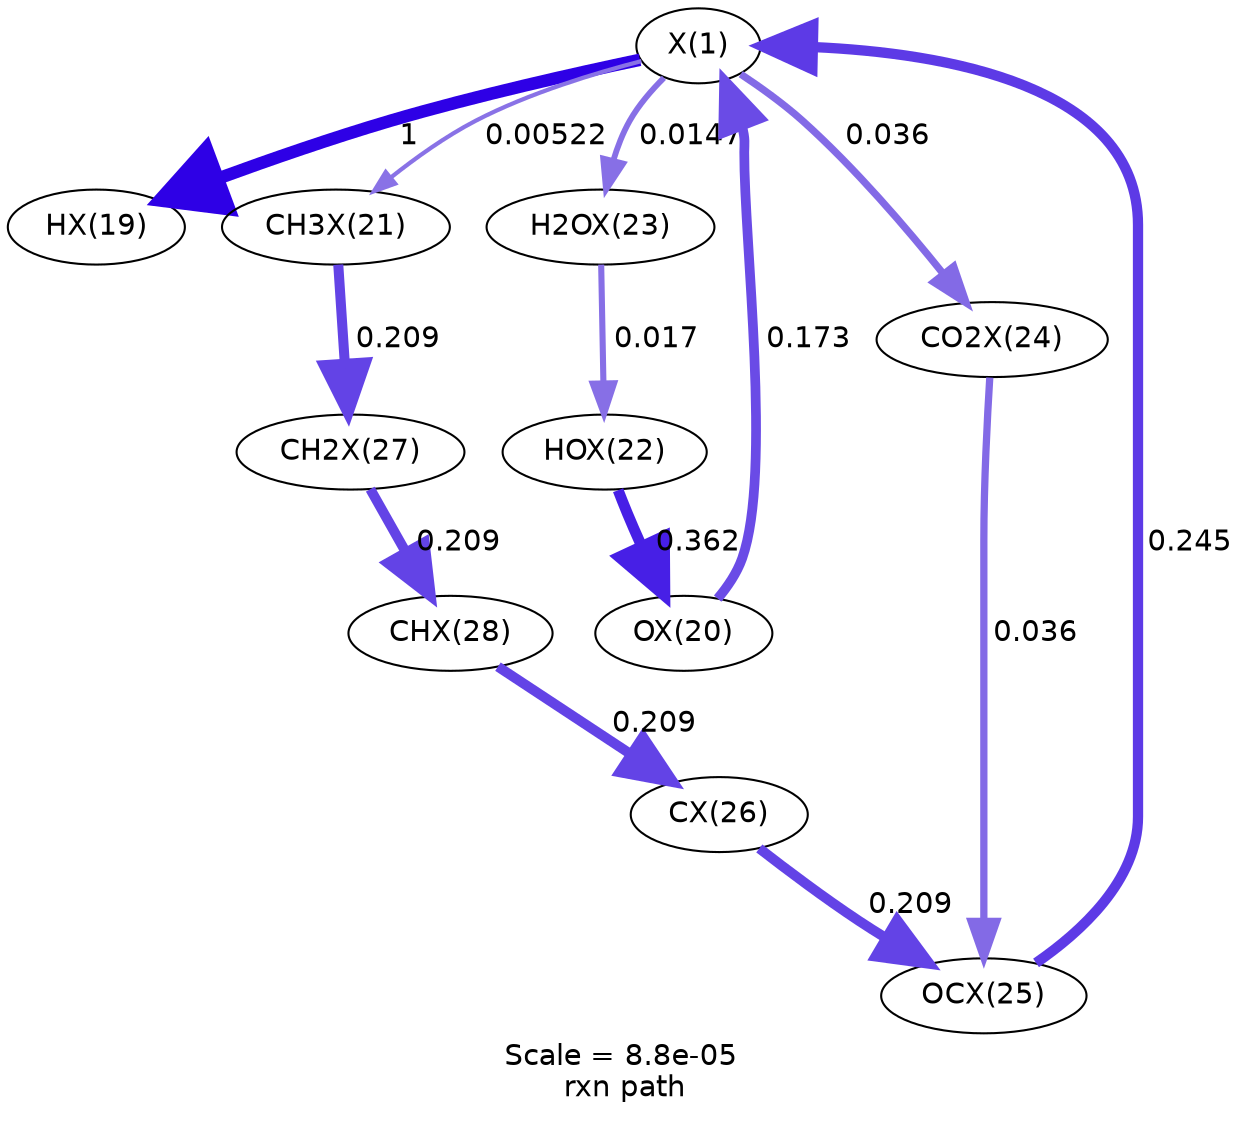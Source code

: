 digraph reaction_paths {
center=1;
s27 -> s28[fontname="Helvetica", penwidth=6, arrowsize=3, color="0.7, 1.5, 0.9"
, label=" 1"];
s29 -> s27[fontname="Helvetica", penwidth=4.67, arrowsize=2.34, color="0.7, 0.673, 0.9"
, label=" 0.173"];
s27 -> s30[fontname="Helvetica", penwidth=2.03, arrowsize=1.02, color="0.7, 0.505, 0.9"
, label=" 0.00522"];
s34 -> s27[fontname="Helvetica", penwidth=4.94, arrowsize=2.47, color="0.7, 0.745, 0.9"
, label=" 0.245"];
s27 -> s32[fontname="Helvetica", penwidth=2.81, arrowsize=1.41, color="0.7, 0.515, 0.9"
, label=" 0.0147"];
s27 -> s33[fontname="Helvetica", penwidth=3.49, arrowsize=1.75, color="0.7, 0.536, 0.9"
, label=" 0.036"];
s31 -> s29[fontname="Helvetica", penwidth=5.23, arrowsize=2.62, color="0.7, 0.862, 0.9"
, label=" 0.362"];
s32 -> s31[fontname="Helvetica", penwidth=2.93, arrowsize=1.46, color="0.7, 0.517, 0.9"
, label=" 0.017"];
s30 -> s36[fontname="Helvetica", penwidth=4.82, arrowsize=2.41, color="0.7, 0.709, 0.9"
, label=" 0.209"];
s36 -> s37[fontname="Helvetica", penwidth=4.82, arrowsize=2.41, color="0.7, 0.709, 0.9"
, label=" 0.209"];
s37 -> s35[fontname="Helvetica", penwidth=4.82, arrowsize=2.41, color="0.7, 0.709, 0.9"
, label=" 0.209"];
s35 -> s34[fontname="Helvetica", penwidth=4.82, arrowsize=2.41, color="0.7, 0.709, 0.9"
, label=" 0.209"];
s33 -> s34[fontname="Helvetica", penwidth=3.49, arrowsize=1.75, color="0.7, 0.536, 0.9"
, label=" 0.036"];
s27 [ fontname="Helvetica", label="X(1)"];
s28 [ fontname="Helvetica", label="HX(19)"];
s29 [ fontname="Helvetica", label="OX(20)"];
s30 [ fontname="Helvetica", label="CH3X(21)"];
s31 [ fontname="Helvetica", label="HOX(22)"];
s32 [ fontname="Helvetica", label="H2OX(23)"];
s33 [ fontname="Helvetica", label="CO2X(24)"];
s34 [ fontname="Helvetica", label="OCX(25)"];
s35 [ fontname="Helvetica", label="CX(26)"];
s36 [ fontname="Helvetica", label="CH2X(27)"];
s37 [ fontname="Helvetica", label="CHX(28)"];
 label = "Scale = 8.8e-05\l rxn path";
 fontname = "Helvetica";
}
